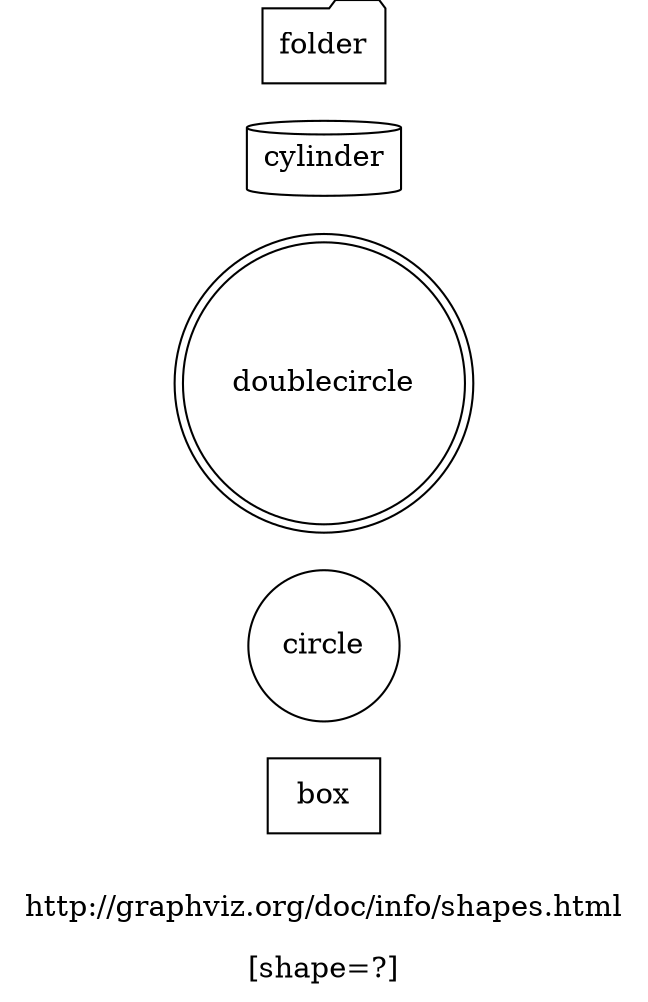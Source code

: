 digraph G {

 rankdir=LR

 title[label="http://graphviz.org/doc/info/shapes.html" shape=none]

 label = "[shape=?]"
 box          [shape=box]
 circle       [shape=circle]
 doublecircle [shape=doublecircle]
 cylinder     [shape=cylinder]
 folder       [shape=folder]

}
